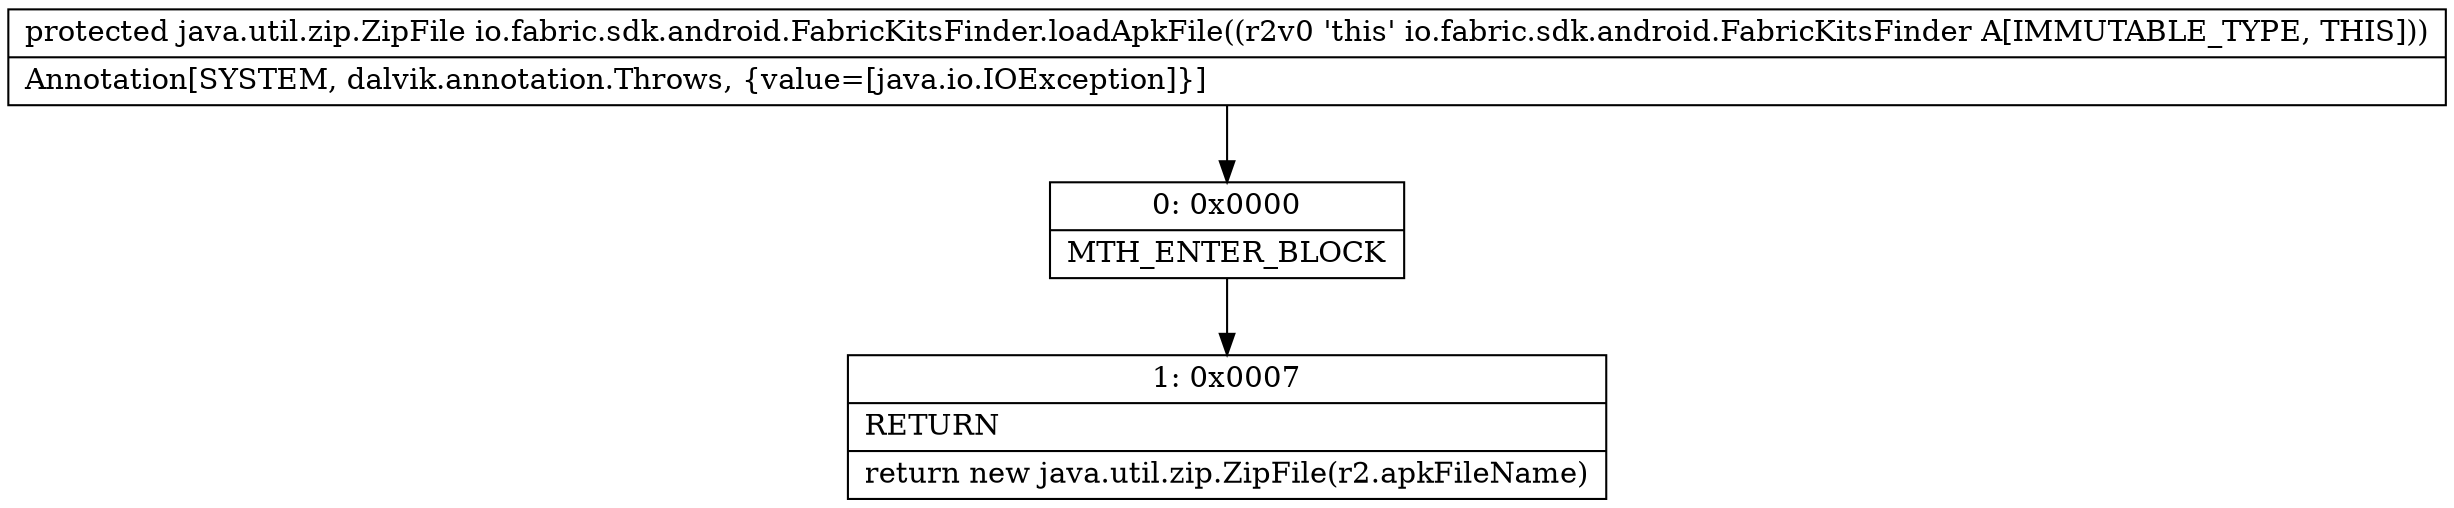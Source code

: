 digraph "CFG forio.fabric.sdk.android.FabricKitsFinder.loadApkFile()Ljava\/util\/zip\/ZipFile;" {
Node_0 [shape=record,label="{0\:\ 0x0000|MTH_ENTER_BLOCK\l}"];
Node_1 [shape=record,label="{1\:\ 0x0007|RETURN\l|return new java.util.zip.ZipFile(r2.apkFileName)\l}"];
MethodNode[shape=record,label="{protected java.util.zip.ZipFile io.fabric.sdk.android.FabricKitsFinder.loadApkFile((r2v0 'this' io.fabric.sdk.android.FabricKitsFinder A[IMMUTABLE_TYPE, THIS]))  | Annotation[SYSTEM, dalvik.annotation.Throws, \{value=[java.io.IOException]\}]\l}"];
MethodNode -> Node_0;
Node_0 -> Node_1;
}

